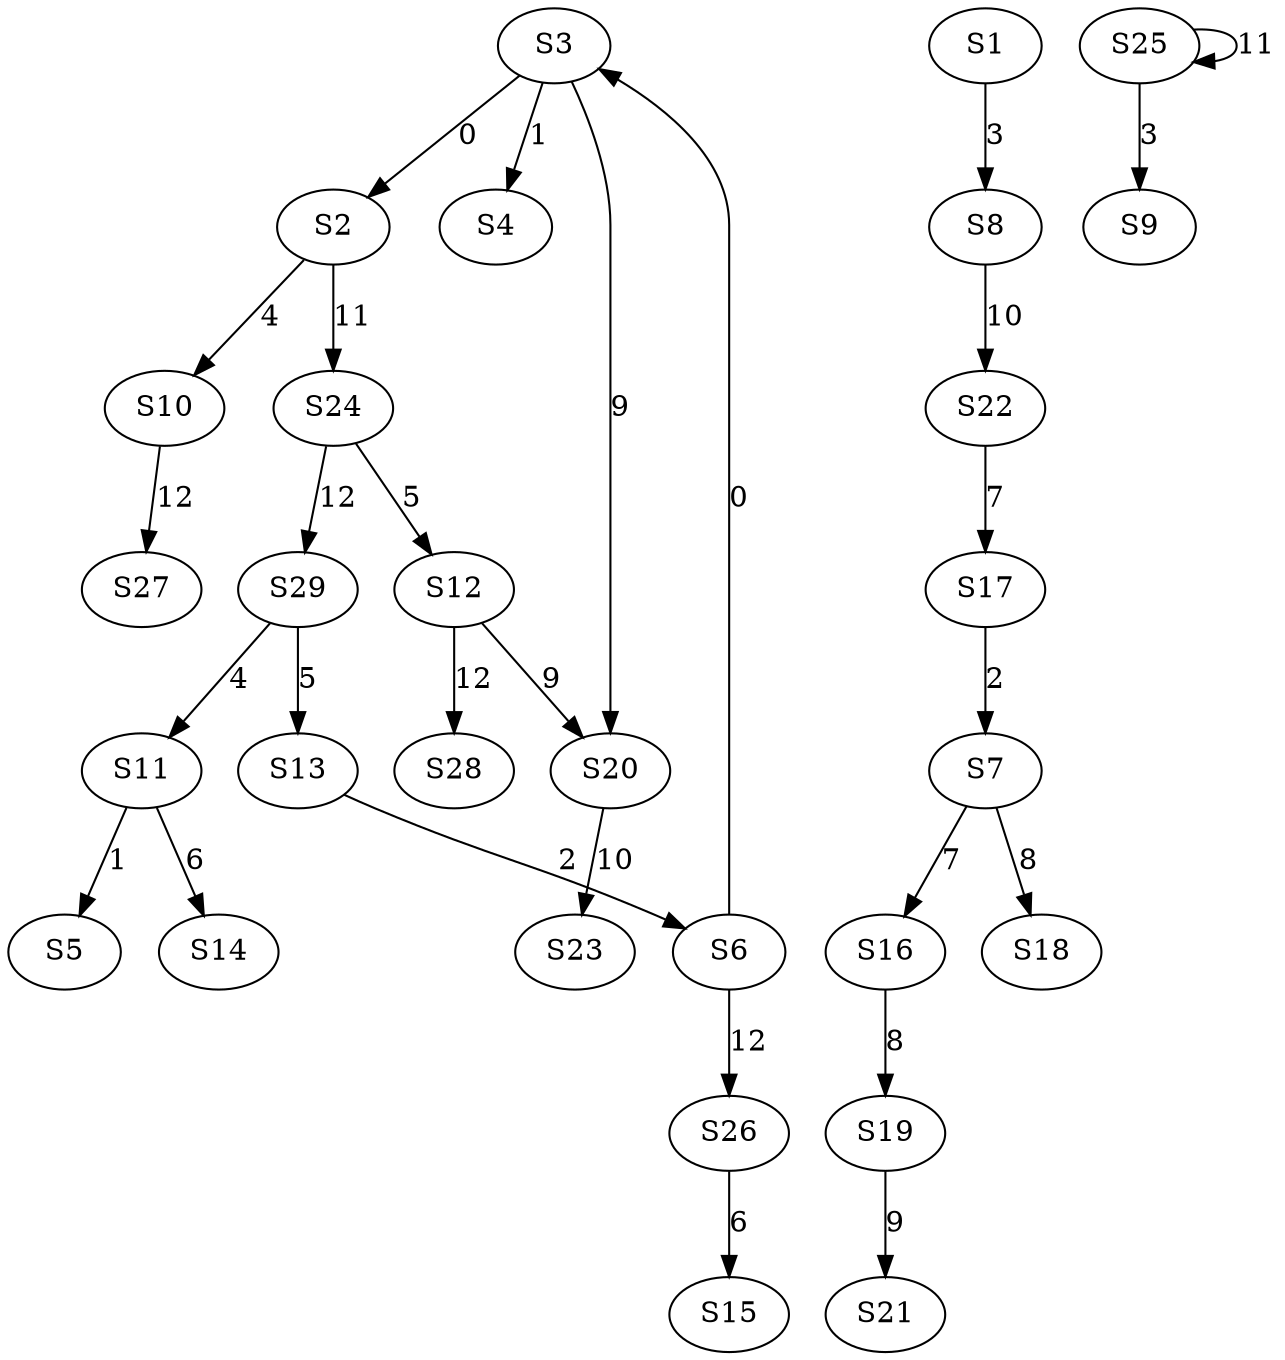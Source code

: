 strict digraph {
	S3 -> S2 [ label = 0 ];
	S6 -> S3 [ label = 0 ];
	S3 -> S4 [ label = 1 ];
	S11 -> S5 [ label = 1 ];
	S13 -> S6 [ label = 2 ];
	S17 -> S7 [ label = 2 ];
	S1 -> S8 [ label = 3 ];
	S25 -> S9 [ label = 3 ];
	S2 -> S10 [ label = 4 ];
	S29 -> S11 [ label = 4 ];
	S24 -> S12 [ label = 5 ];
	S29 -> S13 [ label = 5 ];
	S11 -> S14 [ label = 6 ];
	S26 -> S15 [ label = 6 ];
	S7 -> S16 [ label = 7 ];
	S22 -> S17 [ label = 7 ];
	S7 -> S18 [ label = 8 ];
	S16 -> S19 [ label = 8 ];
	S3 -> S20 [ label = 9 ];
	S19 -> S21 [ label = 9 ];
	S8 -> S22 [ label = 10 ];
	S20 -> S23 [ label = 10 ];
	S2 -> S24 [ label = 11 ];
	S25 -> S25 [ label = 11 ];
	S6 -> S26 [ label = 12 ];
	S10 -> S27 [ label = 12 ];
	S12 -> S28 [ label = 12 ];
	S24 -> S29 [ label = 12 ];
	S12 -> S20 [ label = 9 ];
}